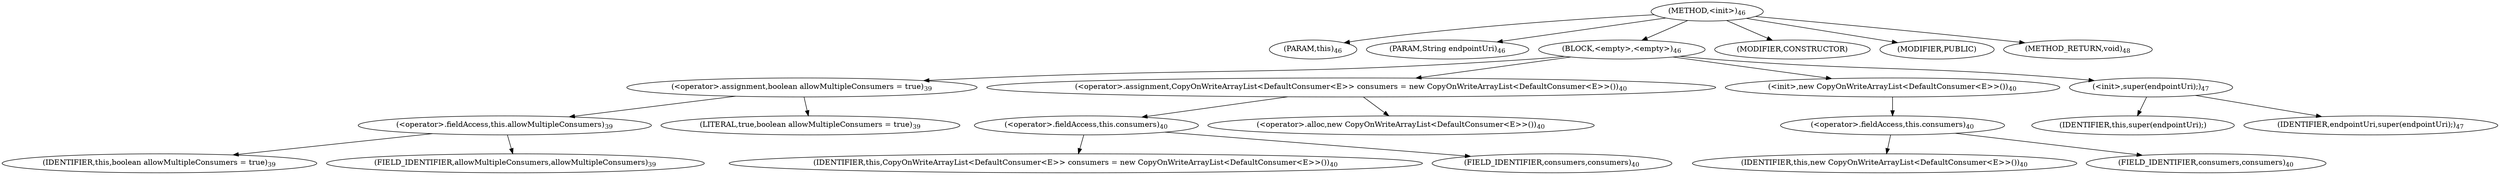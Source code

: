 digraph "&lt;init&gt;" {  
"52" [label = <(METHOD,&lt;init&gt;)<SUB>46</SUB>> ]
"6" [label = <(PARAM,this)<SUB>46</SUB>> ]
"53" [label = <(PARAM,String endpointUri)<SUB>46</SUB>> ]
"54" [label = <(BLOCK,&lt;empty&gt;,&lt;empty&gt;)<SUB>46</SUB>> ]
"55" [label = <(&lt;operator&gt;.assignment,boolean allowMultipleConsumers = true)<SUB>39</SUB>> ]
"56" [label = <(&lt;operator&gt;.fieldAccess,this.allowMultipleConsumers)<SUB>39</SUB>> ]
"57" [label = <(IDENTIFIER,this,boolean allowMultipleConsumers = true)<SUB>39</SUB>> ]
"58" [label = <(FIELD_IDENTIFIER,allowMultipleConsumers,allowMultipleConsumers)<SUB>39</SUB>> ]
"59" [label = <(LITERAL,true,boolean allowMultipleConsumers = true)<SUB>39</SUB>> ]
"60" [label = <(&lt;operator&gt;.assignment,CopyOnWriteArrayList&lt;DefaultConsumer&lt;E&gt;&gt; consumers = new CopyOnWriteArrayList&lt;DefaultConsumer&lt;E&gt;&gt;())<SUB>40</SUB>> ]
"61" [label = <(&lt;operator&gt;.fieldAccess,this.consumers)<SUB>40</SUB>> ]
"62" [label = <(IDENTIFIER,this,CopyOnWriteArrayList&lt;DefaultConsumer&lt;E&gt;&gt; consumers = new CopyOnWriteArrayList&lt;DefaultConsumer&lt;E&gt;&gt;())<SUB>40</SUB>> ]
"63" [label = <(FIELD_IDENTIFIER,consumers,consumers)<SUB>40</SUB>> ]
"64" [label = <(&lt;operator&gt;.alloc,new CopyOnWriteArrayList&lt;DefaultConsumer&lt;E&gt;&gt;())<SUB>40</SUB>> ]
"65" [label = <(&lt;init&gt;,new CopyOnWriteArrayList&lt;DefaultConsumer&lt;E&gt;&gt;())<SUB>40</SUB>> ]
"66" [label = <(&lt;operator&gt;.fieldAccess,this.consumers)<SUB>40</SUB>> ]
"67" [label = <(IDENTIFIER,this,new CopyOnWriteArrayList&lt;DefaultConsumer&lt;E&gt;&gt;())<SUB>40</SUB>> ]
"68" [label = <(FIELD_IDENTIFIER,consumers,consumers)<SUB>40</SUB>> ]
"69" [label = <(&lt;init&gt;,super(endpointUri);)<SUB>47</SUB>> ]
"5" [label = <(IDENTIFIER,this,super(endpointUri);)> ]
"70" [label = <(IDENTIFIER,endpointUri,super(endpointUri);)<SUB>47</SUB>> ]
"71" [label = <(MODIFIER,CONSTRUCTOR)> ]
"72" [label = <(MODIFIER,PUBLIC)> ]
"73" [label = <(METHOD_RETURN,void)<SUB>48</SUB>> ]
  "52" -> "6" 
  "52" -> "53" 
  "52" -> "54" 
  "52" -> "71" 
  "52" -> "72" 
  "52" -> "73" 
  "54" -> "55" 
  "54" -> "60" 
  "54" -> "65" 
  "54" -> "69" 
  "55" -> "56" 
  "55" -> "59" 
  "56" -> "57" 
  "56" -> "58" 
  "60" -> "61" 
  "60" -> "64" 
  "61" -> "62" 
  "61" -> "63" 
  "65" -> "66" 
  "66" -> "67" 
  "66" -> "68" 
  "69" -> "5" 
  "69" -> "70" 
}
